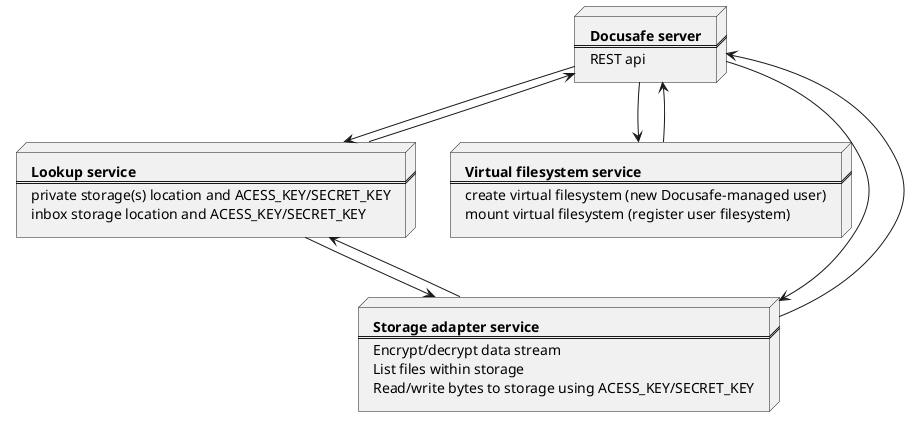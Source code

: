 @startuml

node ds [
  **Docusafe server**
  ===
  REST api
]
node ls [
  **Lookup service**
  ===
  private storage(s) location and ACESS_KEY/SECRET_KEY
  inbox storage location and ACESS_KEY/SECRET_KEY
]
node vfs [
  **Virtual filesystem service**
  ===
  create virtual filesystem (new Docusafe-managed user)
  mount virtual filesystem (register user filesystem)
]
node sas [
  **Storage adapter service**
  ===
  Encrypt/decrypt data stream
  List files within storage
  Read/write bytes to storage using ACESS_KEY/SECRET_KEY
]

ds -down-> ls
ls -down-> ds
ds -down-> vfs
vfs -down-> ds
ds -down-> sas
sas -down-> ds
ls -down-> sas
sas -down-> ls
@enduml